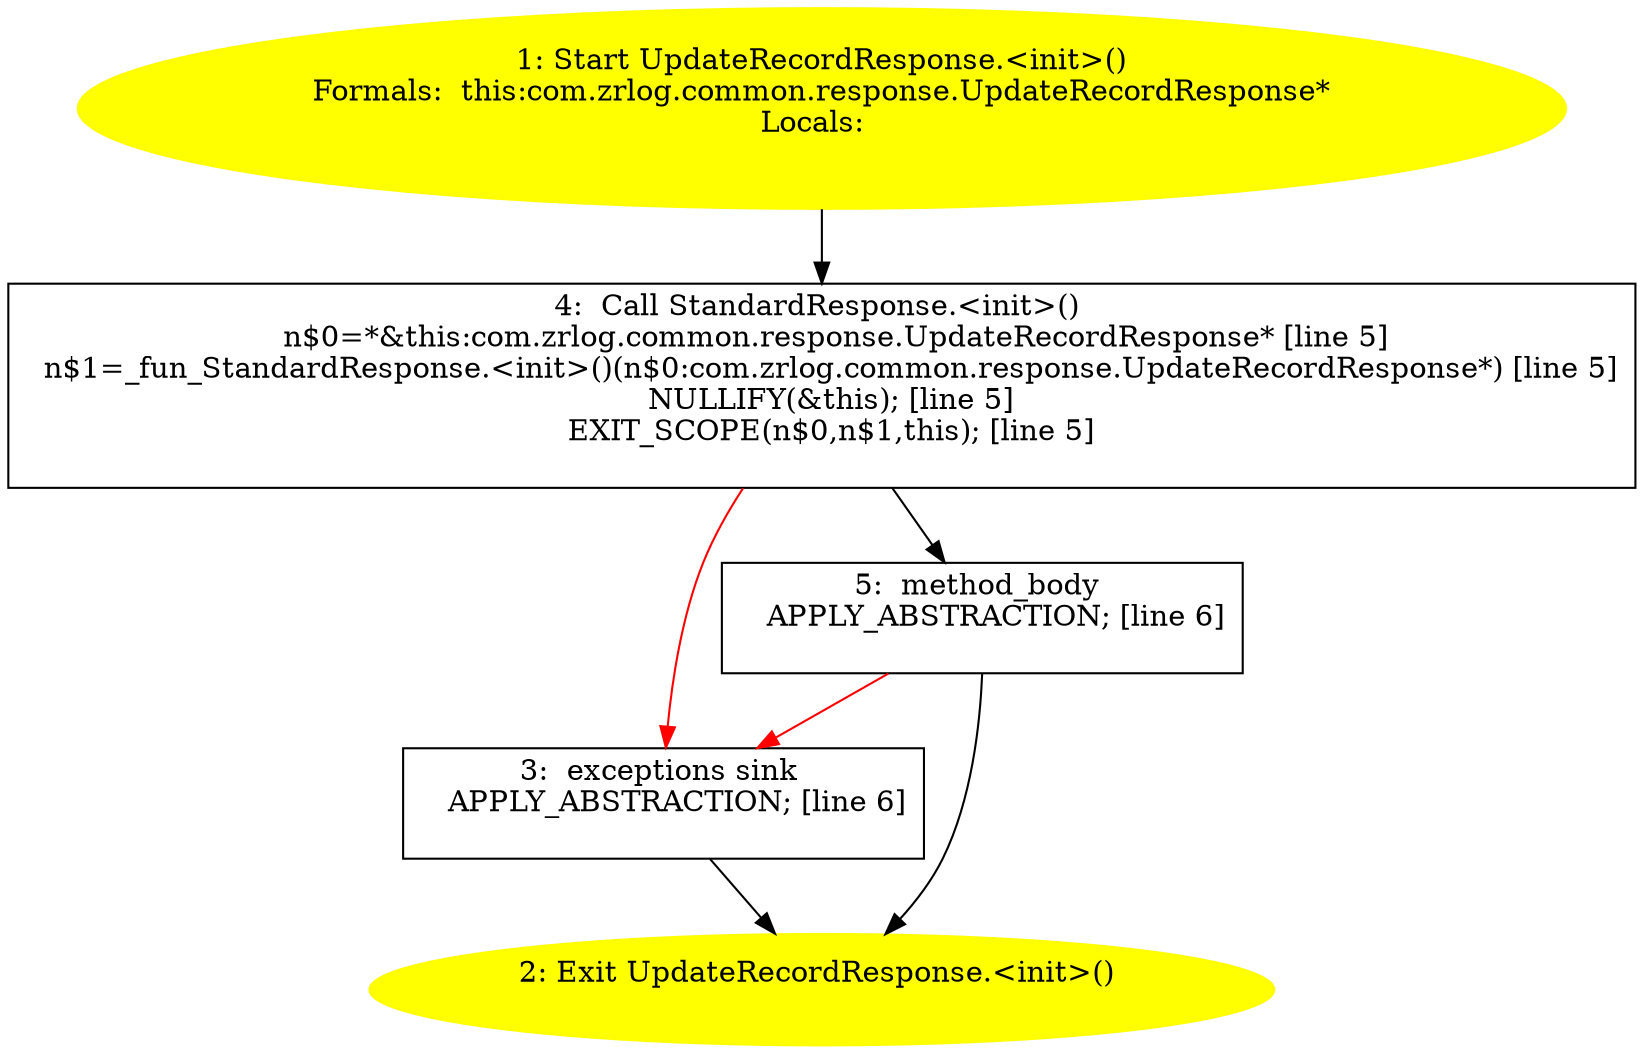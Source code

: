 /* @generated */
digraph cfg {
"com.zrlog.common.response.UpdateRecordResponse.<init>().a63b396cba018a7e92cec722a202844d_1" [label="1: Start UpdateRecordResponse.<init>()\nFormals:  this:com.zrlog.common.response.UpdateRecordResponse*\nLocals:  \n  " color=yellow style=filled]
	

	 "com.zrlog.common.response.UpdateRecordResponse.<init>().a63b396cba018a7e92cec722a202844d_1" -> "com.zrlog.common.response.UpdateRecordResponse.<init>().a63b396cba018a7e92cec722a202844d_4" ;
"com.zrlog.common.response.UpdateRecordResponse.<init>().a63b396cba018a7e92cec722a202844d_2" [label="2: Exit UpdateRecordResponse.<init>() \n  " color=yellow style=filled]
	

"com.zrlog.common.response.UpdateRecordResponse.<init>().a63b396cba018a7e92cec722a202844d_3" [label="3:  exceptions sink \n   APPLY_ABSTRACTION; [line 6]\n " shape="box"]
	

	 "com.zrlog.common.response.UpdateRecordResponse.<init>().a63b396cba018a7e92cec722a202844d_3" -> "com.zrlog.common.response.UpdateRecordResponse.<init>().a63b396cba018a7e92cec722a202844d_2" ;
"com.zrlog.common.response.UpdateRecordResponse.<init>().a63b396cba018a7e92cec722a202844d_4" [label="4:  Call StandardResponse.<init>() \n   n$0=*&this:com.zrlog.common.response.UpdateRecordResponse* [line 5]\n  n$1=_fun_StandardResponse.<init>()(n$0:com.zrlog.common.response.UpdateRecordResponse*) [line 5]\n  NULLIFY(&this); [line 5]\n  EXIT_SCOPE(n$0,n$1,this); [line 5]\n " shape="box"]
	

	 "com.zrlog.common.response.UpdateRecordResponse.<init>().a63b396cba018a7e92cec722a202844d_4" -> "com.zrlog.common.response.UpdateRecordResponse.<init>().a63b396cba018a7e92cec722a202844d_5" ;
	 "com.zrlog.common.response.UpdateRecordResponse.<init>().a63b396cba018a7e92cec722a202844d_4" -> "com.zrlog.common.response.UpdateRecordResponse.<init>().a63b396cba018a7e92cec722a202844d_3" [color="red" ];
"com.zrlog.common.response.UpdateRecordResponse.<init>().a63b396cba018a7e92cec722a202844d_5" [label="5:  method_body \n   APPLY_ABSTRACTION; [line 6]\n " shape="box"]
	

	 "com.zrlog.common.response.UpdateRecordResponse.<init>().a63b396cba018a7e92cec722a202844d_5" -> "com.zrlog.common.response.UpdateRecordResponse.<init>().a63b396cba018a7e92cec722a202844d_2" ;
	 "com.zrlog.common.response.UpdateRecordResponse.<init>().a63b396cba018a7e92cec722a202844d_5" -> "com.zrlog.common.response.UpdateRecordResponse.<init>().a63b396cba018a7e92cec722a202844d_3" [color="red" ];
}
